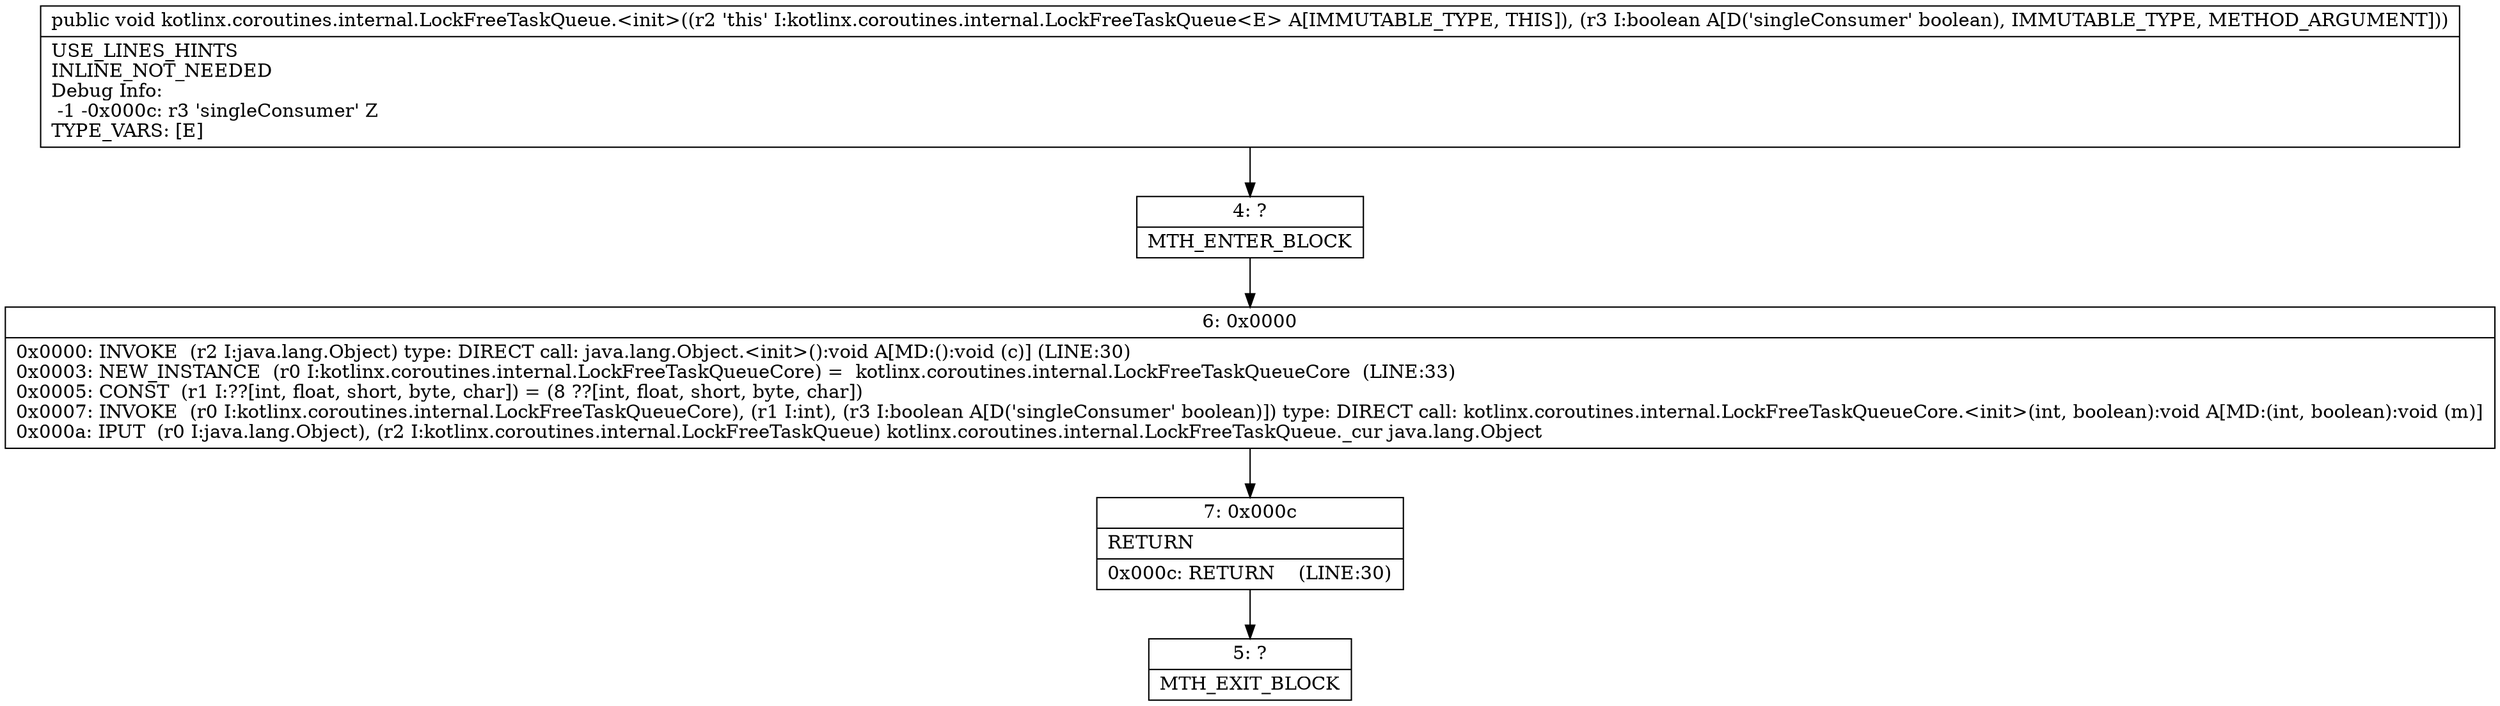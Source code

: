 digraph "CFG forkotlinx.coroutines.internal.LockFreeTaskQueue.\<init\>(Z)V" {
Node_4 [shape=record,label="{4\:\ ?|MTH_ENTER_BLOCK\l}"];
Node_6 [shape=record,label="{6\:\ 0x0000|0x0000: INVOKE  (r2 I:java.lang.Object) type: DIRECT call: java.lang.Object.\<init\>():void A[MD:():void (c)] (LINE:30)\l0x0003: NEW_INSTANCE  (r0 I:kotlinx.coroutines.internal.LockFreeTaskQueueCore) =  kotlinx.coroutines.internal.LockFreeTaskQueueCore  (LINE:33)\l0x0005: CONST  (r1 I:??[int, float, short, byte, char]) = (8 ??[int, float, short, byte, char]) \l0x0007: INVOKE  (r0 I:kotlinx.coroutines.internal.LockFreeTaskQueueCore), (r1 I:int), (r3 I:boolean A[D('singleConsumer' boolean)]) type: DIRECT call: kotlinx.coroutines.internal.LockFreeTaskQueueCore.\<init\>(int, boolean):void A[MD:(int, boolean):void (m)]\l0x000a: IPUT  (r0 I:java.lang.Object), (r2 I:kotlinx.coroutines.internal.LockFreeTaskQueue) kotlinx.coroutines.internal.LockFreeTaskQueue._cur java.lang.Object \l}"];
Node_7 [shape=record,label="{7\:\ 0x000c|RETURN\l|0x000c: RETURN    (LINE:30)\l}"];
Node_5 [shape=record,label="{5\:\ ?|MTH_EXIT_BLOCK\l}"];
MethodNode[shape=record,label="{public void kotlinx.coroutines.internal.LockFreeTaskQueue.\<init\>((r2 'this' I:kotlinx.coroutines.internal.LockFreeTaskQueue\<E\> A[IMMUTABLE_TYPE, THIS]), (r3 I:boolean A[D('singleConsumer' boolean), IMMUTABLE_TYPE, METHOD_ARGUMENT]))  | USE_LINES_HINTS\lINLINE_NOT_NEEDED\lDebug Info:\l  \-1 \-0x000c: r3 'singleConsumer' Z\lTYPE_VARS: [E]\l}"];
MethodNode -> Node_4;Node_4 -> Node_6;
Node_6 -> Node_7;
Node_7 -> Node_5;
}

